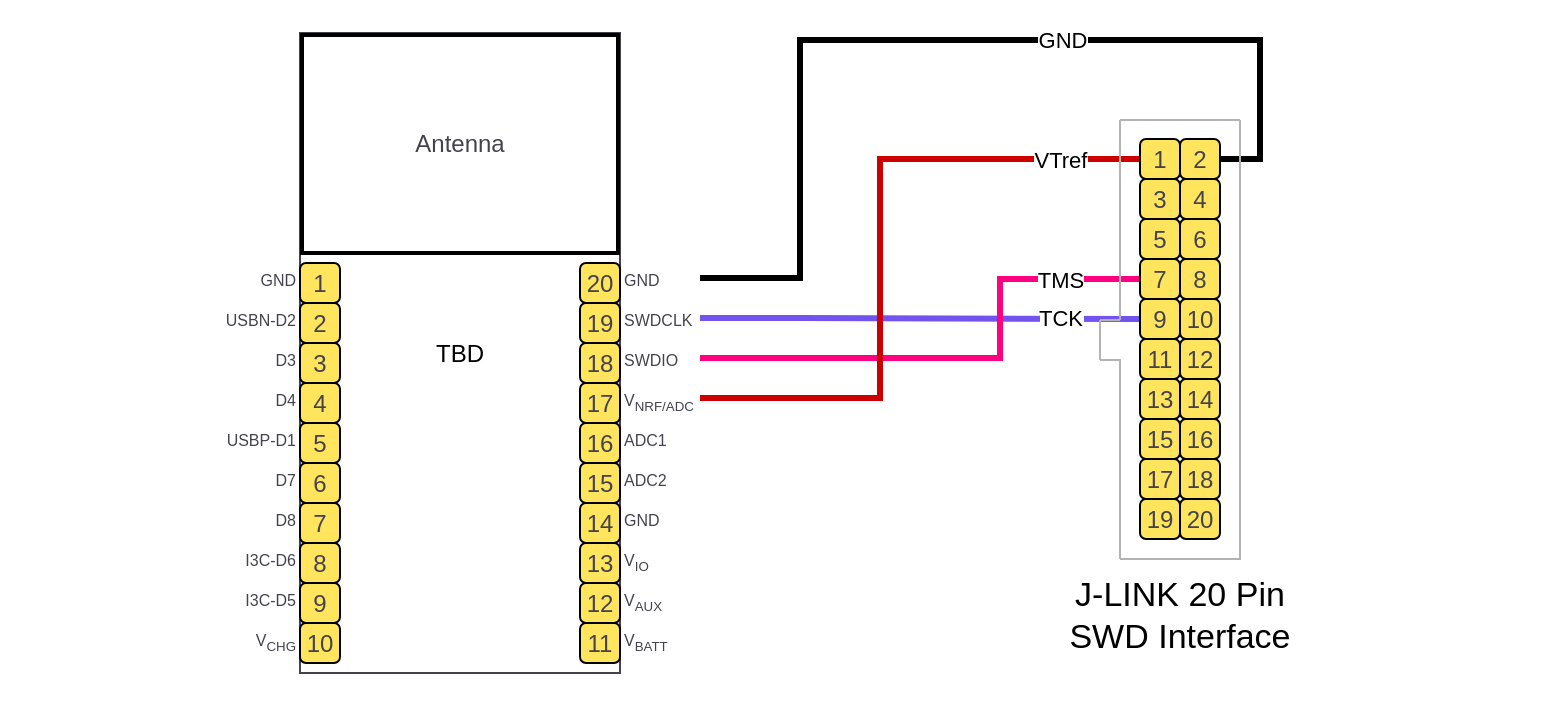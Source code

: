 <mxfile version="13.7.3" type="device"><diagram id="egaiHQ1bkfM_H7aPr39D" name="Page-1"><mxGraphModel dx="3153" dy="2103" grid="1" gridSize="10" guides="1" tooltips="1" connect="1" arrows="1" fold="1" page="1" pageScale="1" pageWidth="827" pageHeight="1169" math="0" shadow="0"><root><mxCell id="0"/><mxCell id="1" parent="0"/><mxCell id="5gBkPlEzBsQ7VQ_XojQR-1" value="" style="rounded=0;whiteSpace=wrap;html=1;fillColor=none;strokeColor=none;" parent="1" vertex="1"><mxGeometry x="30" y="180" width="770" height="359.5" as="geometry"/></mxCell><mxCell id="Kou2iydummz28kWJMsvE-34" value="&lt;span style=&quot;font-size: 8px&quot;&gt;GND&lt;/span&gt;" style="text;html=1;strokeColor=none;fillColor=none;align=right;verticalAlign=middle;whiteSpace=wrap;rounded=1;fontColor=#44434D;" parent="1" vertex="1"><mxGeometry x="140" y="311.5" width="40" height="15" as="geometry"/></mxCell><mxCell id="unsOKNJ701XYGGRm9laK-1" value="TBD" style="rounded=0;whiteSpace=wrap;html=1;strokeColor=#44434D;fillColor=none;" parent="1" vertex="1"><mxGeometry x="180" y="196.5" width="160" height="320" as="geometry"/></mxCell><mxCell id="unsOKNJ701XYGGRm9laK-3" value="&lt;font color=&quot;#44434d&quot;&gt;Antenna&lt;/font&gt;" style="rounded=0;whiteSpace=wrap;html=1;strokeWidth=2;perimeterSpacing=0;glass=0;shadow=0;sketch=0;fillColor=none;" parent="1" vertex="1"><mxGeometry x="181" y="197.5" width="158" height="109" as="geometry"/></mxCell><mxCell id="unsOKNJ701XYGGRm9laK-4" value="1" style="rounded=1;whiteSpace=wrap;html=1;strokeWidth=1;fillColor=#FFE45E;fontColor=#44434D;" parent="1" vertex="1"><mxGeometry x="180" y="311.5" width="20" height="20" as="geometry"/></mxCell><mxCell id="unsOKNJ701XYGGRm9laK-5" value="2" style="rounded=1;whiteSpace=wrap;html=1;strokeWidth=1;fillColor=#FFE45E;fontColor=#44434D;" parent="1" vertex="1"><mxGeometry x="180" y="331.5" width="20" height="20" as="geometry"/></mxCell><mxCell id="unsOKNJ701XYGGRm9laK-6" value="3" style="rounded=1;whiteSpace=wrap;html=1;strokeWidth=1;fillColor=#FFE45E;fontColor=#44434D;" parent="1" vertex="1"><mxGeometry x="180" y="351.5" width="20" height="20" as="geometry"/></mxCell><mxCell id="unsOKNJ701XYGGRm9laK-7" value="4" style="rounded=1;whiteSpace=wrap;html=1;strokeWidth=1;fillColor=#FFE45E;fontColor=#44434D;" parent="1" vertex="1"><mxGeometry x="180" y="371.5" width="20" height="20" as="geometry"/></mxCell><mxCell id="unsOKNJ701XYGGRm9laK-8" value="5" style="rounded=1;whiteSpace=wrap;html=1;strokeWidth=1;fillColor=#FFE45E;fontColor=#44434D;" parent="1" vertex="1"><mxGeometry x="180" y="391.5" width="20" height="20" as="geometry"/></mxCell><mxCell id="unsOKNJ701XYGGRm9laK-9" value="6" style="rounded=1;whiteSpace=wrap;html=1;strokeWidth=1;fillColor=#FFE45E;fontColor=#44434D;" parent="1" vertex="1"><mxGeometry x="180" y="411.5" width="20" height="20" as="geometry"/></mxCell><mxCell id="unsOKNJ701XYGGRm9laK-10" value="7" style="rounded=1;whiteSpace=wrap;html=1;strokeWidth=1;fillColor=#FFE45E;fontColor=#44434D;" parent="1" vertex="1"><mxGeometry x="180" y="431.5" width="20" height="20" as="geometry"/></mxCell><mxCell id="unsOKNJ701XYGGRm9laK-11" value="8" style="rounded=1;whiteSpace=wrap;html=1;strokeWidth=1;fillColor=#FFE45E;fontColor=#44434D;" parent="1" vertex="1"><mxGeometry x="180" y="451.5" width="20" height="20" as="geometry"/></mxCell><mxCell id="unsOKNJ701XYGGRm9laK-12" value="9" style="rounded=1;whiteSpace=wrap;html=1;strokeWidth=1;fillColor=#FFE45E;fontColor=#44434D;" parent="1" vertex="1"><mxGeometry x="180" y="471.5" width="20" height="20" as="geometry"/></mxCell><mxCell id="unsOKNJ701XYGGRm9laK-13" value="10" style="rounded=1;whiteSpace=wrap;html=1;strokeWidth=1;fillColor=#FFE45E;fontColor=#44434D;" parent="1" vertex="1"><mxGeometry x="180" y="491.5" width="20" height="20" as="geometry"/></mxCell><mxCell id="unsOKNJ701XYGGRm9laK-14" value="&lt;span style=&quot;font-size: 8px&quot;&gt;USBN-D2&lt;/span&gt;" style="text;html=1;strokeColor=none;fillColor=none;align=right;verticalAlign=middle;whiteSpace=wrap;rounded=1;fontColor=#44434D;" parent="1" vertex="1"><mxGeometry x="140" y="331.5" width="40" height="15" as="geometry"/></mxCell><mxCell id="unsOKNJ701XYGGRm9laK-15" value="&lt;span style=&quot;font-size: 8px&quot;&gt;D3&lt;/span&gt;" style="text;html=1;strokeColor=none;fillColor=none;align=right;verticalAlign=middle;whiteSpace=wrap;rounded=1;fontColor=#44434D;" parent="1" vertex="1"><mxGeometry x="140" y="351.5" width="40" height="15" as="geometry"/></mxCell><mxCell id="unsOKNJ701XYGGRm9laK-16" value="&lt;span style=&quot;font-size: 8px&quot;&gt;USBP-D1&lt;/span&gt;" style="text;html=1;strokeColor=none;fillColor=none;align=right;verticalAlign=middle;whiteSpace=wrap;rounded=1;fontColor=#44434D;" parent="1" vertex="1"><mxGeometry x="140" y="391.5" width="40" height="15" as="geometry"/></mxCell><mxCell id="unsOKNJ701XYGGRm9laK-17" value="&lt;span style=&quot;font-size: 8px&quot;&gt;D7&lt;/span&gt;" style="text;html=1;strokeColor=none;fillColor=none;align=right;verticalAlign=middle;whiteSpace=wrap;rounded=1;fontColor=#44434D;" parent="1" vertex="1"><mxGeometry x="140" y="411.5" width="40" height="15" as="geometry"/></mxCell><mxCell id="unsOKNJ701XYGGRm9laK-18" value="&lt;span style=&quot;font-size: 8px&quot;&gt;D4&lt;/span&gt;" style="text;html=1;strokeColor=none;fillColor=none;align=right;verticalAlign=middle;whiteSpace=wrap;rounded=1;fontColor=#44434D;" parent="1" vertex="1"><mxGeometry x="140" y="371.5" width="40" height="15" as="geometry"/></mxCell><mxCell id="unsOKNJ701XYGGRm9laK-19" value="&lt;span style=&quot;font-size: 8px&quot;&gt;D8&lt;/span&gt;" style="text;html=1;strokeColor=none;fillColor=none;align=right;verticalAlign=middle;whiteSpace=wrap;rounded=1;fontColor=#44434D;" parent="1" vertex="1"><mxGeometry x="140" y="431.5" width="40" height="15" as="geometry"/></mxCell><mxCell id="unsOKNJ701XYGGRm9laK-20" value="&lt;span style=&quot;font-size: 8px&quot;&gt;V&lt;sub&gt;CHG&lt;/sub&gt;&lt;/span&gt;" style="text;html=1;strokeColor=none;fillColor=none;align=right;verticalAlign=middle;whiteSpace=wrap;rounded=1;fontColor=#44434D;" parent="1" vertex="1"><mxGeometry x="140" y="491.5" width="40" height="15" as="geometry"/></mxCell><mxCell id="unsOKNJ701XYGGRm9laK-21" value="&lt;span style=&quot;font-size: 8px&quot;&gt;I3C-D6&lt;/span&gt;" style="text;html=1;strokeColor=none;fillColor=none;align=right;verticalAlign=middle;whiteSpace=wrap;rounded=1;fontColor=#44434D;" parent="1" vertex="1"><mxGeometry x="140" y="451.5" width="40" height="15" as="geometry"/></mxCell><mxCell id="unsOKNJ701XYGGRm9laK-22" value="&lt;span style=&quot;font-size: 8px&quot;&gt;I3C-D5&lt;/span&gt;" style="text;html=1;strokeColor=none;fillColor=none;align=right;verticalAlign=middle;whiteSpace=wrap;rounded=1;fontColor=#44434D;" parent="1" vertex="1"><mxGeometry x="140" y="471.5" width="40" height="15" as="geometry"/></mxCell><mxCell id="unsOKNJ701XYGGRm9laK-23" value="20" style="rounded=1;whiteSpace=wrap;html=1;strokeWidth=1;fillColor=#FFE45E;fontColor=#44434D;" parent="1" vertex="1"><mxGeometry x="320" y="311.5" width="20" height="20" as="geometry"/></mxCell><mxCell id="unsOKNJ701XYGGRm9laK-24" value="19" style="rounded=1;whiteSpace=wrap;html=1;strokeWidth=1;fillColor=#FFE45E;fontColor=#44434D;" parent="1" vertex="1"><mxGeometry x="320" y="331.5" width="20" height="20" as="geometry"/></mxCell><mxCell id="unsOKNJ701XYGGRm9laK-25" value="18" style="rounded=1;whiteSpace=wrap;html=1;strokeWidth=1;fillColor=#FFE45E;fontColor=#44434D;" parent="1" vertex="1"><mxGeometry x="320" y="351.5" width="20" height="20" as="geometry"/></mxCell><mxCell id="unsOKNJ701XYGGRm9laK-26" value="17" style="rounded=1;whiteSpace=wrap;html=1;strokeWidth=1;fillColor=#FFE45E;fontColor=#44434D;" parent="1" vertex="1"><mxGeometry x="320" y="371.5" width="20" height="20" as="geometry"/></mxCell><mxCell id="unsOKNJ701XYGGRm9laK-27" value="16" style="rounded=1;whiteSpace=wrap;html=1;strokeWidth=1;fillColor=#FFE45E;fontColor=#44434D;" parent="1" vertex="1"><mxGeometry x="320" y="391.5" width="20" height="20" as="geometry"/></mxCell><mxCell id="unsOKNJ701XYGGRm9laK-28" value="15" style="rounded=1;whiteSpace=wrap;html=1;strokeWidth=1;fillColor=#FFE45E;fontColor=#44434D;" parent="1" vertex="1"><mxGeometry x="320" y="411.5" width="20" height="20" as="geometry"/></mxCell><mxCell id="unsOKNJ701XYGGRm9laK-29" value="14" style="rounded=1;whiteSpace=wrap;html=1;strokeWidth=1;fillColor=#FFE45E;fontColor=#44434D;" parent="1" vertex="1"><mxGeometry x="320" y="431.5" width="20" height="20" as="geometry"/></mxCell><mxCell id="unsOKNJ701XYGGRm9laK-30" value="13" style="rounded=1;whiteSpace=wrap;html=1;strokeWidth=1;fillColor=#FFE45E;fontColor=#44434D;" parent="1" vertex="1"><mxGeometry x="320" y="451.5" width="20" height="20" as="geometry"/></mxCell><mxCell id="unsOKNJ701XYGGRm9laK-31" value="12" style="rounded=1;whiteSpace=wrap;html=1;strokeWidth=1;fillColor=#FFE45E;fontColor=#44434D;" parent="1" vertex="1"><mxGeometry x="320" y="471.5" width="20" height="20" as="geometry"/></mxCell><mxCell id="unsOKNJ701XYGGRm9laK-32" value="11" style="rounded=1;whiteSpace=wrap;html=1;strokeWidth=1;fillColor=#FFE45E;fontColor=#44434D;" parent="1" vertex="1"><mxGeometry x="320" y="491.5" width="20" height="20" as="geometry"/></mxCell><mxCell id="dIjJy7W_WHE6wahQgNTc-47" style="edgeStyle=orthogonalEdgeStyle;rounded=0;orthogonalLoop=1;jettySize=auto;html=1;exitX=1;exitY=0.5;exitDx=0;exitDy=0;entryX=1;entryY=0.5;entryDx=0;entryDy=0;strokeWidth=3;endArrow=none;endFill=0;" edge="1" parent="1" source="unsOKNJ701XYGGRm9laK-33" target="dIjJy7W_WHE6wahQgNTc-21"><mxGeometry relative="1" as="geometry"><Array as="points"><mxPoint x="430" y="319"/><mxPoint x="430" y="200"/><mxPoint x="660" y="200"/><mxPoint x="660" y="260"/></Array></mxGeometry></mxCell><mxCell id="dIjJy7W_WHE6wahQgNTc-52" value="GND" style="edgeLabel;html=1;align=center;verticalAlign=middle;resizable=0;points=[];" vertex="1" connectable="0" parent="dIjJy7W_WHE6wahQgNTc-47"><mxGeometry x="0.272" relative="1" as="geometry"><mxPoint x="-5.17" y="-0.01" as="offset"/></mxGeometry></mxCell><mxCell id="unsOKNJ701XYGGRm9laK-33" value="&lt;span style=&quot;font-size: 8px&quot;&gt;GND&lt;/span&gt;" style="text;html=1;strokeColor=none;fillColor=none;align=left;verticalAlign=middle;whiteSpace=wrap;rounded=1;fontColor=#44434D;" parent="1" vertex="1"><mxGeometry x="340" y="311.5" width="40" height="15" as="geometry"/></mxCell><mxCell id="dIjJy7W_WHE6wahQgNTc-50" style="edgeStyle=orthogonalEdgeStyle;rounded=0;orthogonalLoop=1;jettySize=auto;html=1;exitX=1;exitY=0.5;exitDx=0;exitDy=0;entryX=0;entryY=0.5;entryDx=0;entryDy=0;strokeWidth=3;strokeColor=#7253ED;endArrow=none;endFill=0;" edge="1" parent="1" source="unsOKNJ701XYGGRm9laK-34" target="dIjJy7W_WHE6wahQgNTc-15"><mxGeometry relative="1" as="geometry"><Array as="points"><mxPoint x="430" y="339"/></Array></mxGeometry></mxCell><mxCell id="dIjJy7W_WHE6wahQgNTc-54" value="TCK" style="edgeLabel;html=1;align=center;verticalAlign=middle;resizable=0;points=[];" vertex="1" connectable="0" parent="dIjJy7W_WHE6wahQgNTc-50"><mxGeometry x="0.617" y="2" relative="1" as="geometry"><mxPoint x="2.12" y="1.62" as="offset"/></mxGeometry></mxCell><mxCell id="unsOKNJ701XYGGRm9laK-34" value="&lt;span style=&quot;font-size: 8px&quot;&gt;SWDCLK&lt;/span&gt;" style="text;html=1;strokeColor=none;fillColor=none;align=left;verticalAlign=middle;whiteSpace=wrap;rounded=1;fontColor=#44434D;" parent="1" vertex="1"><mxGeometry x="340" y="331.5" width="40" height="15" as="geometry"/></mxCell><mxCell id="dIjJy7W_WHE6wahQgNTc-49" style="edgeStyle=orthogonalEdgeStyle;rounded=0;orthogonalLoop=1;jettySize=auto;html=1;exitX=1;exitY=0.5;exitDx=0;exitDy=0;entryX=0;entryY=0.5;entryDx=0;entryDy=0;strokeColor=#FF0080;strokeWidth=3;endArrow=none;endFill=0;" edge="1" parent="1" source="unsOKNJ701XYGGRm9laK-36" target="dIjJy7W_WHE6wahQgNTc-14"><mxGeometry relative="1" as="geometry"><Array as="points"><mxPoint x="530" y="359"/><mxPoint x="530" y="320"/></Array></mxGeometry></mxCell><mxCell id="dIjJy7W_WHE6wahQgNTc-53" value="TMS" style="edgeLabel;html=1;align=center;verticalAlign=middle;resizable=0;points=[];" vertex="1" connectable="0" parent="dIjJy7W_WHE6wahQgNTc-49"><mxGeometry x="0.681" y="-1" relative="1" as="geometry"><mxPoint x="1.28" y="-1" as="offset"/></mxGeometry></mxCell><mxCell id="unsOKNJ701XYGGRm9laK-36" value="&lt;span style=&quot;font-size: 8px&quot;&gt;SWDIO&lt;/span&gt;" style="text;html=1;strokeColor=none;fillColor=none;align=left;verticalAlign=middle;whiteSpace=wrap;rounded=1;fontColor=#44434D;" parent="1" vertex="1"><mxGeometry x="340" y="351.5" width="40" height="15" as="geometry"/></mxCell><mxCell id="dIjJy7W_WHE6wahQgNTc-45" style="edgeStyle=orthogonalEdgeStyle;rounded=0;orthogonalLoop=1;jettySize=auto;html=1;exitX=1;exitY=0.5;exitDx=0;exitDy=0;entryX=0;entryY=0.5;entryDx=0;entryDy=0;strokeWidth=3;strokeColor=#CC0000;endArrow=none;endFill=0;" edge="1" parent="1" source="unsOKNJ701XYGGRm9laK-37" target="dIjJy7W_WHE6wahQgNTc-11"><mxGeometry relative="1" as="geometry"><Array as="points"><mxPoint x="470" y="379"/><mxPoint x="470" y="260"/></Array></mxGeometry></mxCell><mxCell id="dIjJy7W_WHE6wahQgNTc-51" value="VTref" style="edgeLabel;html=1;align=center;verticalAlign=middle;resizable=0;points=[];" vertex="1" connectable="0" parent="dIjJy7W_WHE6wahQgNTc-45"><mxGeometry x="0.85" y="1" relative="1" as="geometry"><mxPoint x="-14.47" y="1" as="offset"/></mxGeometry></mxCell><mxCell id="unsOKNJ701XYGGRm9laK-37" value="&lt;span style=&quot;font-size: 8px&quot;&gt;V&lt;sub&gt;NRF/ADC&lt;/sub&gt;&lt;/span&gt;" style="text;html=1;strokeColor=none;fillColor=none;align=left;verticalAlign=middle;whiteSpace=wrap;rounded=1;fontColor=#44434D;" parent="1" vertex="1"><mxGeometry x="340" y="371.5" width="40" height="15" as="geometry"/></mxCell><mxCell id="unsOKNJ701XYGGRm9laK-38" value="&lt;span style=&quot;font-size: 8px&quot;&gt;ADC1&lt;/span&gt;" style="text;html=1;strokeColor=none;fillColor=none;align=left;verticalAlign=middle;whiteSpace=wrap;rounded=1;fontColor=#44434D;" parent="1" vertex="1"><mxGeometry x="340" y="391.5" width="40" height="15" as="geometry"/></mxCell><mxCell id="unsOKNJ701XYGGRm9laK-39" value="&lt;span style=&quot;font-size: 8px&quot;&gt;ADC2&lt;/span&gt;" style="text;html=1;strokeColor=none;fillColor=none;align=left;verticalAlign=middle;whiteSpace=wrap;rounded=1;fontColor=#44434D;" parent="1" vertex="1"><mxGeometry x="340" y="411.5" width="40" height="15" as="geometry"/></mxCell><mxCell id="unsOKNJ701XYGGRm9laK-40" value="&lt;span style=&quot;font-size: 8px&quot;&gt;GND&lt;/span&gt;" style="text;html=1;strokeColor=none;fillColor=none;align=left;verticalAlign=middle;whiteSpace=wrap;rounded=1;fontColor=#44434D;" parent="1" vertex="1"><mxGeometry x="340" y="431.5" width="40" height="15" as="geometry"/></mxCell><mxCell id="unsOKNJ701XYGGRm9laK-41" value="&lt;span style=&quot;font-size: 8px&quot;&gt;V&lt;sub&gt;IO&lt;/sub&gt;&lt;/span&gt;" style="text;html=1;strokeColor=none;fillColor=none;align=left;verticalAlign=middle;whiteSpace=wrap;rounded=1;fontColor=#44434D;" parent="1" vertex="1"><mxGeometry x="340" y="451.5" width="40" height="15" as="geometry"/></mxCell><mxCell id="unsOKNJ701XYGGRm9laK-42" value="&lt;span style=&quot;font-size: 8px&quot;&gt;V&lt;sub&gt;AUX&lt;/sub&gt;&lt;/span&gt;" style="text;html=1;strokeColor=none;fillColor=none;align=left;verticalAlign=middle;whiteSpace=wrap;rounded=1;fontColor=#44434D;" parent="1" vertex="1"><mxGeometry x="340" y="471.5" width="40" height="15" as="geometry"/></mxCell><mxCell id="unsOKNJ701XYGGRm9laK-43" value="&lt;span style=&quot;font-size: 8px&quot;&gt;V&lt;sub&gt;BATT&lt;/sub&gt;&lt;/span&gt;" style="text;html=1;strokeColor=none;fillColor=none;align=left;verticalAlign=middle;whiteSpace=wrap;rounded=1;fontColor=#44434D;" parent="1" vertex="1"><mxGeometry x="340" y="491.5" width="40" height="15" as="geometry"/></mxCell><mxCell id="dIjJy7W_WHE6wahQgNTc-11" value="1" style="rounded=1;whiteSpace=wrap;html=1;strokeWidth=1;fillColor=#FFE45E;fontColor=#44434D;" vertex="1" parent="1"><mxGeometry x="600" y="249.5" width="20" height="20" as="geometry"/></mxCell><mxCell id="dIjJy7W_WHE6wahQgNTc-12" value="3" style="rounded=1;whiteSpace=wrap;html=1;strokeWidth=1;fillColor=#FFE45E;fontColor=#44434D;" vertex="1" parent="1"><mxGeometry x="600" y="269.5" width="20" height="20" as="geometry"/></mxCell><mxCell id="dIjJy7W_WHE6wahQgNTc-13" value="5" style="rounded=1;whiteSpace=wrap;html=1;strokeWidth=1;fillColor=#FFE45E;fontColor=#44434D;" vertex="1" parent="1"><mxGeometry x="600" y="289.5" width="20" height="20" as="geometry"/></mxCell><mxCell id="dIjJy7W_WHE6wahQgNTc-14" value="7" style="rounded=1;whiteSpace=wrap;html=1;strokeWidth=1;fillColor=#FFE45E;fontColor=#44434D;" vertex="1" parent="1"><mxGeometry x="600" y="309.5" width="20" height="20" as="geometry"/></mxCell><mxCell id="dIjJy7W_WHE6wahQgNTc-15" value="9" style="rounded=1;whiteSpace=wrap;html=1;strokeWidth=1;fillColor=#FFE45E;fontColor=#44434D;" vertex="1" parent="1"><mxGeometry x="600" y="329.5" width="20" height="20" as="geometry"/></mxCell><mxCell id="dIjJy7W_WHE6wahQgNTc-16" value="11" style="rounded=1;whiteSpace=wrap;html=1;strokeWidth=1;fillColor=#FFE45E;fontColor=#44434D;" vertex="1" parent="1"><mxGeometry x="600" y="349.5" width="20" height="20" as="geometry"/></mxCell><mxCell id="dIjJy7W_WHE6wahQgNTc-17" value="13" style="rounded=1;whiteSpace=wrap;html=1;strokeWidth=1;fillColor=#FFE45E;fontColor=#44434D;" vertex="1" parent="1"><mxGeometry x="600" y="369.5" width="20" height="20" as="geometry"/></mxCell><mxCell id="dIjJy7W_WHE6wahQgNTc-18" value="15" style="rounded=1;whiteSpace=wrap;html=1;strokeWidth=1;fillColor=#FFE45E;fontColor=#44434D;" vertex="1" parent="1"><mxGeometry x="600" y="389.5" width="20" height="20" as="geometry"/></mxCell><mxCell id="dIjJy7W_WHE6wahQgNTc-19" value="17" style="rounded=1;whiteSpace=wrap;html=1;strokeWidth=1;fillColor=#FFE45E;fontColor=#44434D;" vertex="1" parent="1"><mxGeometry x="600" y="409.5" width="20" height="20" as="geometry"/></mxCell><mxCell id="dIjJy7W_WHE6wahQgNTc-20" value="19" style="rounded=1;whiteSpace=wrap;html=1;strokeWidth=1;fillColor=#FFE45E;fontColor=#44434D;" vertex="1" parent="1"><mxGeometry x="600" y="429.5" width="20" height="20" as="geometry"/></mxCell><mxCell id="dIjJy7W_WHE6wahQgNTc-21" value="2" style="rounded=1;whiteSpace=wrap;html=1;strokeWidth=1;fillColor=#FFE45E;fontColor=#44434D;" vertex="1" parent="1"><mxGeometry x="620" y="249.5" width="20" height="20" as="geometry"/></mxCell><mxCell id="dIjJy7W_WHE6wahQgNTc-22" value="4" style="rounded=1;whiteSpace=wrap;html=1;strokeWidth=1;fillColor=#FFE45E;fontColor=#44434D;" vertex="1" parent="1"><mxGeometry x="620" y="269.5" width="20" height="20" as="geometry"/></mxCell><mxCell id="dIjJy7W_WHE6wahQgNTc-23" value="6" style="rounded=1;whiteSpace=wrap;html=1;strokeWidth=1;fillColor=#FFE45E;fontColor=#44434D;" vertex="1" parent="1"><mxGeometry x="620" y="289.5" width="20" height="20" as="geometry"/></mxCell><mxCell id="dIjJy7W_WHE6wahQgNTc-24" value="8" style="rounded=1;whiteSpace=wrap;html=1;strokeWidth=1;fillColor=#FFE45E;fontColor=#44434D;" vertex="1" parent="1"><mxGeometry x="620" y="309.5" width="20" height="20" as="geometry"/></mxCell><mxCell id="dIjJy7W_WHE6wahQgNTc-25" value="10" style="rounded=1;whiteSpace=wrap;html=1;strokeWidth=1;fillColor=#FFE45E;fontColor=#44434D;" vertex="1" parent="1"><mxGeometry x="620" y="329.5" width="20" height="20" as="geometry"/></mxCell><mxCell id="dIjJy7W_WHE6wahQgNTc-26" value="12" style="rounded=1;whiteSpace=wrap;html=1;strokeWidth=1;fillColor=#FFE45E;fontColor=#44434D;" vertex="1" parent="1"><mxGeometry x="620" y="349.5" width="20" height="20" as="geometry"/></mxCell><mxCell id="dIjJy7W_WHE6wahQgNTc-27" value="14" style="rounded=1;whiteSpace=wrap;html=1;strokeWidth=1;fillColor=#FFE45E;fontColor=#44434D;" vertex="1" parent="1"><mxGeometry x="620" y="369.5" width="20" height="20" as="geometry"/></mxCell><mxCell id="dIjJy7W_WHE6wahQgNTc-28" value="16" style="rounded=1;whiteSpace=wrap;html=1;strokeWidth=1;fillColor=#FFE45E;fontColor=#44434D;" vertex="1" parent="1"><mxGeometry x="620" y="389.5" width="20" height="20" as="geometry"/></mxCell><mxCell id="dIjJy7W_WHE6wahQgNTc-29" value="18" style="rounded=1;whiteSpace=wrap;html=1;strokeWidth=1;fillColor=#FFE45E;fontColor=#44434D;" vertex="1" parent="1"><mxGeometry x="620" y="409.5" width="20" height="20" as="geometry"/></mxCell><mxCell id="dIjJy7W_WHE6wahQgNTc-30" value="20" style="rounded=1;whiteSpace=wrap;html=1;strokeWidth=1;fillColor=#FFE45E;fontColor=#44434D;" vertex="1" parent="1"><mxGeometry x="620" y="429.5" width="20" height="20" as="geometry"/></mxCell><mxCell id="dIjJy7W_WHE6wahQgNTc-31" value="" style="endArrow=none;html=1;strokeColor=#B3B3B3;" edge="1" parent="1"><mxGeometry width="50" height="50" relative="1" as="geometry"><mxPoint x="590" y="340" as="sourcePoint"/><mxPoint x="590" y="240" as="targetPoint"/></mxGeometry></mxCell><mxCell id="dIjJy7W_WHE6wahQgNTc-32" value="" style="endArrow=none;html=1;strokeColor=#B3B3B3;" edge="1" parent="1"><mxGeometry width="50" height="50" relative="1" as="geometry"><mxPoint x="650" y="240" as="sourcePoint"/><mxPoint x="590" y="240" as="targetPoint"/></mxGeometry></mxCell><mxCell id="dIjJy7W_WHE6wahQgNTc-33" value="" style="endArrow=none;html=1;strokeColor=#B3B3B3;" edge="1" parent="1"><mxGeometry width="50" height="50" relative="1" as="geometry"><mxPoint x="650" y="460" as="sourcePoint"/><mxPoint x="650" y="240" as="targetPoint"/></mxGeometry></mxCell><mxCell id="dIjJy7W_WHE6wahQgNTc-34" value="" style="endArrow=none;html=1;strokeColor=#B3B3B3;" edge="1" parent="1"><mxGeometry width="50" height="50" relative="1" as="geometry"><mxPoint x="650" y="459.5" as="sourcePoint"/><mxPoint x="590" y="459.5" as="targetPoint"/></mxGeometry></mxCell><mxCell id="dIjJy7W_WHE6wahQgNTc-35" value="" style="endArrow=none;html=1;strokeColor=#B3B3B3;" edge="1" parent="1"><mxGeometry width="50" height="50" relative="1" as="geometry"><mxPoint x="590" y="459.5" as="sourcePoint"/><mxPoint x="590" y="359.5" as="targetPoint"/></mxGeometry></mxCell><mxCell id="dIjJy7W_WHE6wahQgNTc-36" value="" style="endArrow=none;html=1;strokeColor=#B3B3B3;" edge="1" parent="1"><mxGeometry width="50" height="50" relative="1" as="geometry"><mxPoint x="580" y="360" as="sourcePoint"/><mxPoint x="580" y="340" as="targetPoint"/></mxGeometry></mxCell><mxCell id="dIjJy7W_WHE6wahQgNTc-37" value="" style="endArrow=none;html=1;strokeColor=#B3B3B3;" edge="1" parent="1"><mxGeometry width="50" height="50" relative="1" as="geometry"><mxPoint x="580" y="340" as="sourcePoint"/><mxPoint x="590" y="340" as="targetPoint"/></mxGeometry></mxCell><mxCell id="dIjJy7W_WHE6wahQgNTc-38" value="" style="endArrow=none;html=1;strokeColor=#B3B3B3;" edge="1" parent="1"><mxGeometry width="50" height="50" relative="1" as="geometry"><mxPoint x="580" y="360" as="sourcePoint"/><mxPoint x="590" y="360" as="targetPoint"/></mxGeometry></mxCell><mxCell id="dIjJy7W_WHE6wahQgNTc-55" value="J-LINK 20 Pin SWD Interface" style="text;html=1;strokeColor=none;fillColor=none;align=center;verticalAlign=middle;whiteSpace=wrap;rounded=0;fontSize=17;" vertex="1" parent="1"><mxGeometry x="555" y="477.5" width="130" height="20" as="geometry"/></mxCell></root></mxGraphModel></diagram></mxfile>